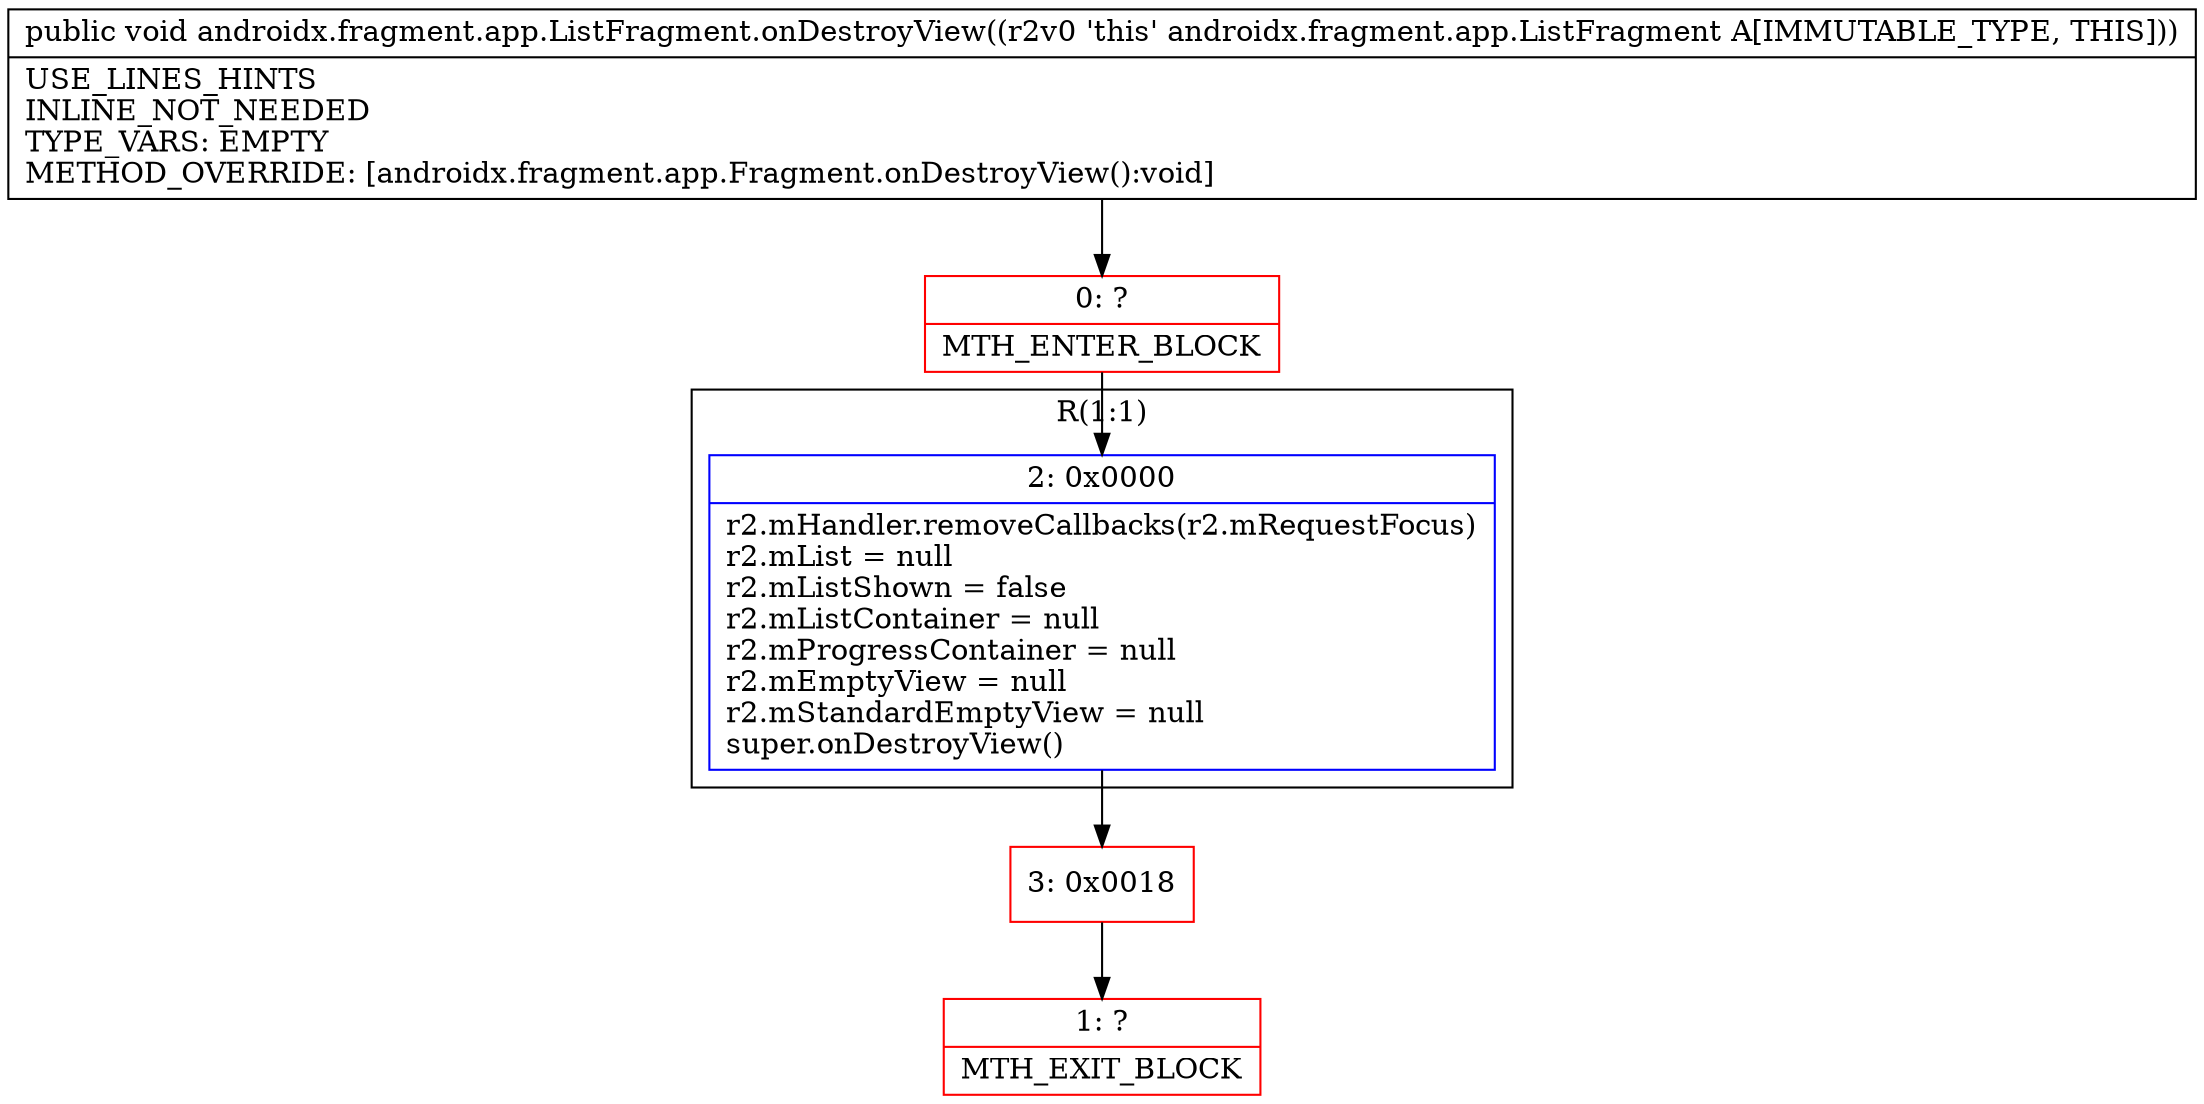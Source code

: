 digraph "CFG forandroidx.fragment.app.ListFragment.onDestroyView()V" {
subgraph cluster_Region_2109351271 {
label = "R(1:1)";
node [shape=record,color=blue];
Node_2 [shape=record,label="{2\:\ 0x0000|r2.mHandler.removeCallbacks(r2.mRequestFocus)\lr2.mList = null\lr2.mListShown = false\lr2.mListContainer = null\lr2.mProgressContainer = null\lr2.mEmptyView = null\lr2.mStandardEmptyView = null\lsuper.onDestroyView()\l}"];
}
Node_0 [shape=record,color=red,label="{0\:\ ?|MTH_ENTER_BLOCK\l}"];
Node_3 [shape=record,color=red,label="{3\:\ 0x0018}"];
Node_1 [shape=record,color=red,label="{1\:\ ?|MTH_EXIT_BLOCK\l}"];
MethodNode[shape=record,label="{public void androidx.fragment.app.ListFragment.onDestroyView((r2v0 'this' androidx.fragment.app.ListFragment A[IMMUTABLE_TYPE, THIS]))  | USE_LINES_HINTS\lINLINE_NOT_NEEDED\lTYPE_VARS: EMPTY\lMETHOD_OVERRIDE: [androidx.fragment.app.Fragment.onDestroyView():void]\l}"];
MethodNode -> Node_0;Node_2 -> Node_3;
Node_0 -> Node_2;
Node_3 -> Node_1;
}

